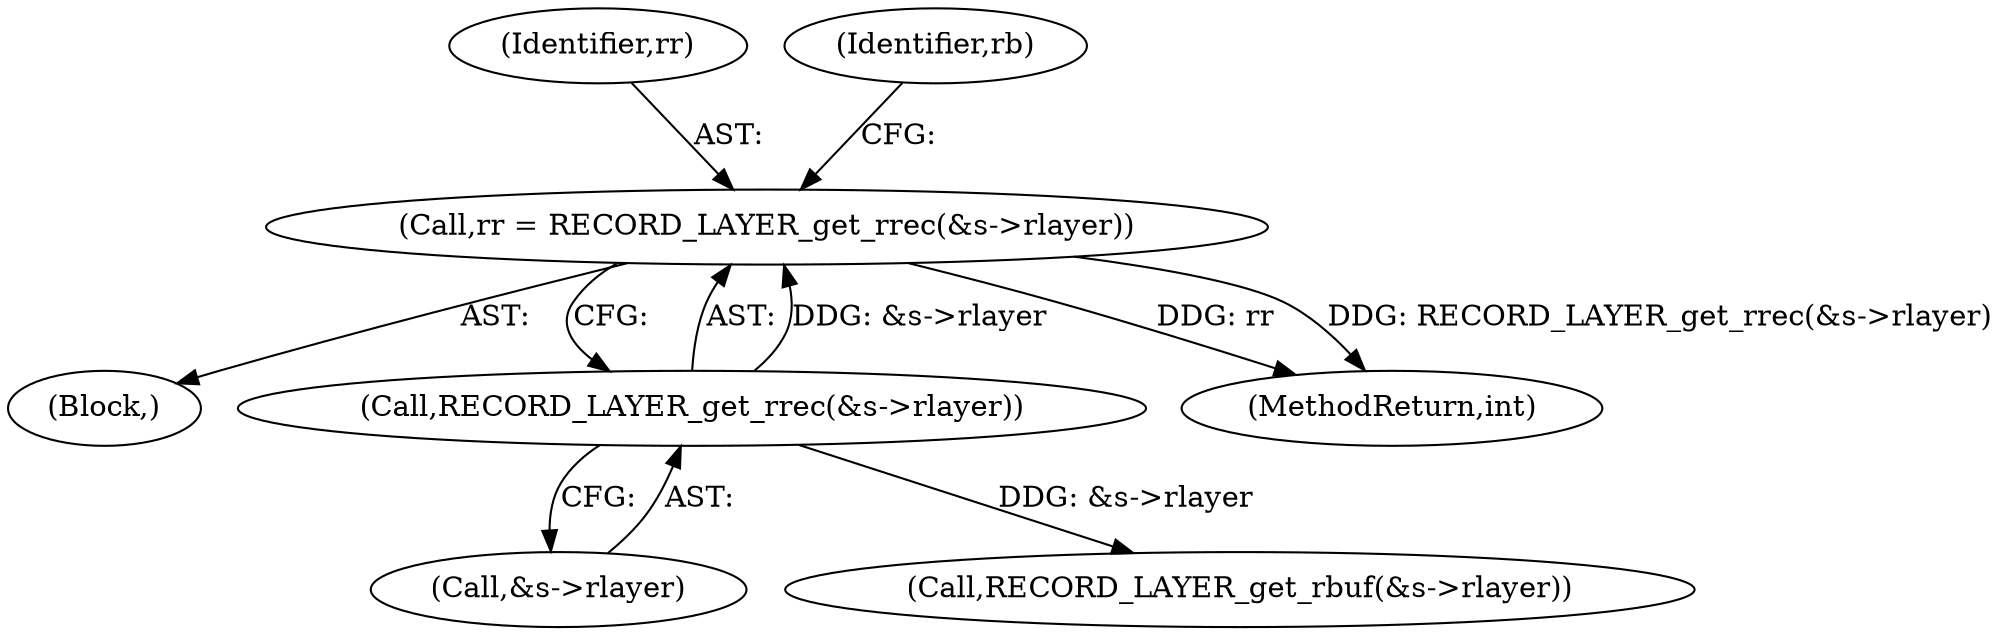 digraph "0_openssl_1fb9fdc3027b27d8eb6a1e6a846435b070980770@pointer" {
"1000155" [label="(Call,rr = RECORD_LAYER_get_rrec(&s->rlayer))"];
"1000157" [label="(Call,RECORD_LAYER_get_rrec(&s->rlayer))"];
"1000134" [label="(Block,)"];
"1000313" [label="(MethodReturn,int)"];
"1000157" [label="(Call,RECORD_LAYER_get_rrec(&s->rlayer))"];
"1000156" [label="(Identifier,rr)"];
"1000163" [label="(Identifier,rb)"];
"1000158" [label="(Call,&s->rlayer)"];
"1000164" [label="(Call,RECORD_LAYER_get_rbuf(&s->rlayer))"];
"1000155" [label="(Call,rr = RECORD_LAYER_get_rrec(&s->rlayer))"];
"1000155" -> "1000134"  [label="AST: "];
"1000155" -> "1000157"  [label="CFG: "];
"1000156" -> "1000155"  [label="AST: "];
"1000157" -> "1000155"  [label="AST: "];
"1000163" -> "1000155"  [label="CFG: "];
"1000155" -> "1000313"  [label="DDG: rr"];
"1000155" -> "1000313"  [label="DDG: RECORD_LAYER_get_rrec(&s->rlayer)"];
"1000157" -> "1000155"  [label="DDG: &s->rlayer"];
"1000157" -> "1000158"  [label="CFG: "];
"1000158" -> "1000157"  [label="AST: "];
"1000157" -> "1000164"  [label="DDG: &s->rlayer"];
}
